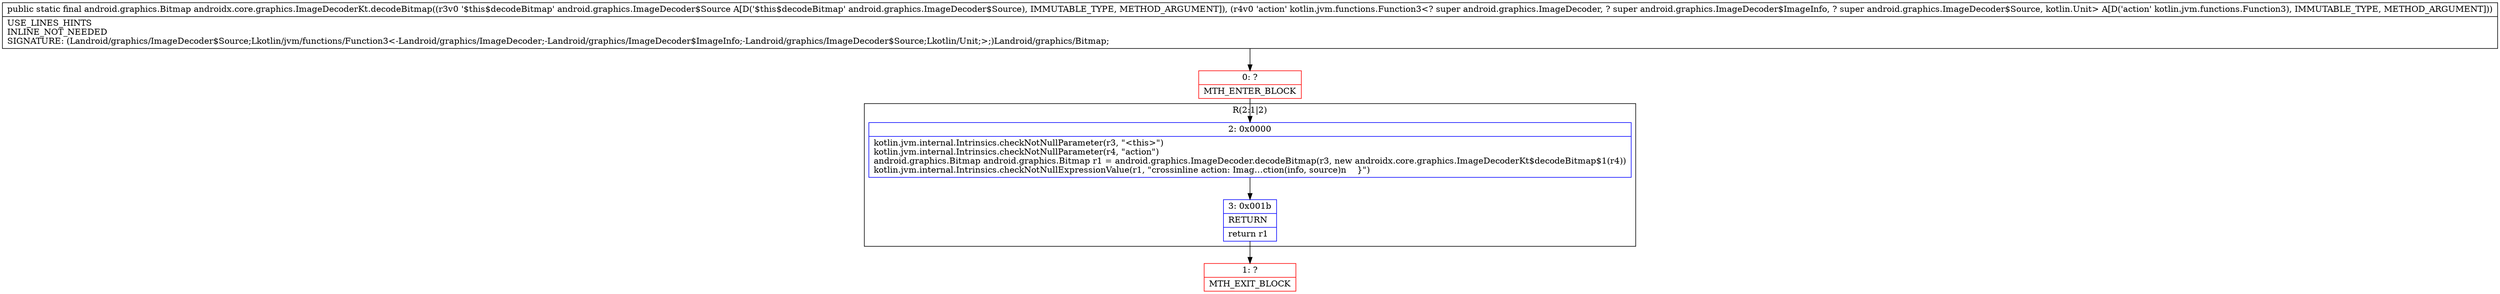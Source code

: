 digraph "CFG forandroidx.core.graphics.ImageDecoderKt.decodeBitmap(Landroid\/graphics\/ImageDecoder$Source;Lkotlin\/jvm\/functions\/Function3;)Landroid\/graphics\/Bitmap;" {
subgraph cluster_Region_433850038 {
label = "R(2:1|2)";
node [shape=record,color=blue];
Node_2 [shape=record,label="{2\:\ 0x0000|kotlin.jvm.internal.Intrinsics.checkNotNullParameter(r3, \"\<this\>\")\lkotlin.jvm.internal.Intrinsics.checkNotNullParameter(r4, \"action\")\landroid.graphics.Bitmap android.graphics.Bitmap r1 = android.graphics.ImageDecoder.decodeBitmap(r3, new androidx.core.graphics.ImageDecoderKt$decodeBitmap$1(r4))\lkotlin.jvm.internal.Intrinsics.checkNotNullExpressionValue(r1, \"crossinline action: Imag…ction(info, source)n    \}\")\l}"];
Node_3 [shape=record,label="{3\:\ 0x001b|RETURN\l|return r1\l}"];
}
Node_0 [shape=record,color=red,label="{0\:\ ?|MTH_ENTER_BLOCK\l}"];
Node_1 [shape=record,color=red,label="{1\:\ ?|MTH_EXIT_BLOCK\l}"];
MethodNode[shape=record,label="{public static final android.graphics.Bitmap androidx.core.graphics.ImageDecoderKt.decodeBitmap((r3v0 '$this$decodeBitmap' android.graphics.ImageDecoder$Source A[D('$this$decodeBitmap' android.graphics.ImageDecoder$Source), IMMUTABLE_TYPE, METHOD_ARGUMENT]), (r4v0 'action' kotlin.jvm.functions.Function3\<? super android.graphics.ImageDecoder, ? super android.graphics.ImageDecoder$ImageInfo, ? super android.graphics.ImageDecoder$Source, kotlin.Unit\> A[D('action' kotlin.jvm.functions.Function3), IMMUTABLE_TYPE, METHOD_ARGUMENT]))  | USE_LINES_HINTS\lINLINE_NOT_NEEDED\lSIGNATURE: (Landroid\/graphics\/ImageDecoder$Source;Lkotlin\/jvm\/functions\/Function3\<\-Landroid\/graphics\/ImageDecoder;\-Landroid\/graphics\/ImageDecoder$ImageInfo;\-Landroid\/graphics\/ImageDecoder$Source;Lkotlin\/Unit;\>;)Landroid\/graphics\/Bitmap;\l}"];
MethodNode -> Node_0;Node_2 -> Node_3;
Node_3 -> Node_1;
Node_0 -> Node_2;
}

